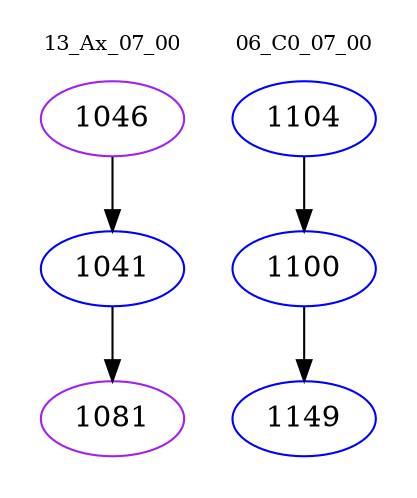 digraph{
subgraph cluster_0 {
color = white
label = "13_Ax_07_00";
fontsize=10;
T0_1046 [label="1046", color="purple"]
T0_1046 -> T0_1041 [color="black"]
T0_1041 [label="1041", color="blue"]
T0_1041 -> T0_1081 [color="black"]
T0_1081 [label="1081", color="purple"]
}
subgraph cluster_1 {
color = white
label = "06_C0_07_00";
fontsize=10;
T1_1104 [label="1104", color="blue"]
T1_1104 -> T1_1100 [color="black"]
T1_1100 [label="1100", color="blue"]
T1_1100 -> T1_1149 [color="black"]
T1_1149 [label="1149", color="blue"]
}
}
